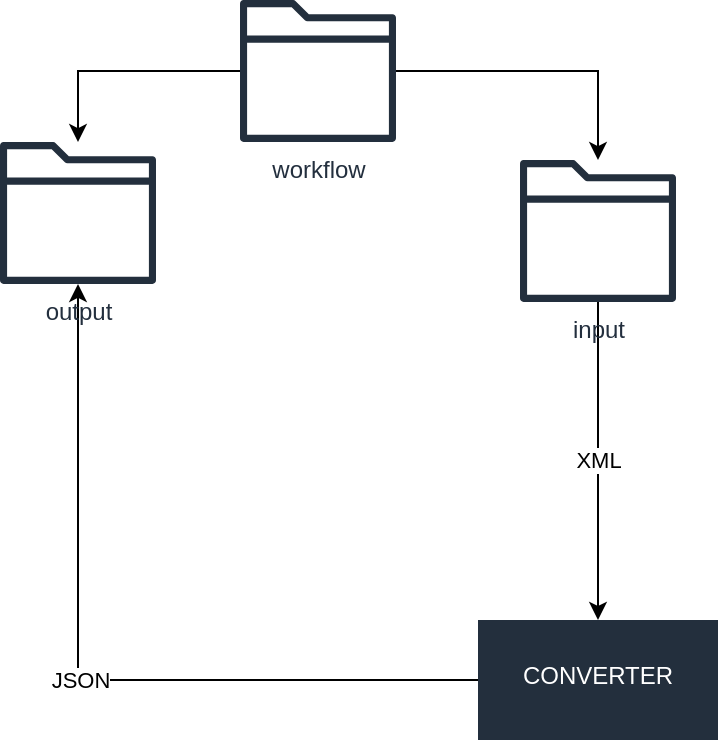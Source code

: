 <mxfile version="24.7.10">
  <diagram name="Pagina-1" id="z6SkzMqpjbRlbP51hDEj">
    <mxGraphModel dx="1426" dy="749" grid="1" gridSize="10" guides="1" tooltips="1" connect="1" arrows="1" fold="1" page="1" pageScale="1" pageWidth="827" pageHeight="1169" math="0" shadow="0">
      <root>
        <mxCell id="0" />
        <mxCell id="1" parent="0" />
        <mxCell id="U3wKA9Zm-R8L4c0VAkq1-6" value="XML" style="edgeStyle=orthogonalEdgeStyle;rounded=0;orthogonalLoop=1;jettySize=auto;html=1;" edge="1" parent="1" source="U3wKA9Zm-R8L4c0VAkq1-1" target="U3wKA9Zm-R8L4c0VAkq1-5">
          <mxGeometry relative="1" as="geometry" />
        </mxCell>
        <mxCell id="U3wKA9Zm-R8L4c0VAkq1-1" value="input" style="sketch=0;outlineConnect=0;fontColor=#232F3E;gradientColor=none;fillColor=#232F3D;strokeColor=none;dashed=0;verticalLabelPosition=bottom;verticalAlign=top;align=center;html=1;fontSize=12;fontStyle=0;aspect=fixed;pointerEvents=1;shape=mxgraph.aws4.folder;" vertex="1" parent="1">
          <mxGeometry x="460" y="230" width="78" height="71" as="geometry" />
        </mxCell>
        <mxCell id="U3wKA9Zm-R8L4c0VAkq1-13" value="JSON" style="edgeStyle=orthogonalEdgeStyle;rounded=0;orthogonalLoop=1;jettySize=auto;html=1;" edge="1" parent="1" source="U3wKA9Zm-R8L4c0VAkq1-5" target="U3wKA9Zm-R8L4c0VAkq1-10">
          <mxGeometry relative="1" as="geometry" />
        </mxCell>
        <mxCell id="U3wKA9Zm-R8L4c0VAkq1-5" value="&lt;div&gt;&lt;font color=&quot;#ffffff&quot;&gt;&lt;br&gt;&lt;/font&gt;&lt;/div&gt;&lt;font color=&quot;#ffffff&quot;&gt;&lt;div&gt;&lt;span style=&quot;background-color: initial;&quot;&gt;CONVERTER&lt;/span&gt;&lt;br&gt;&lt;/div&gt;&lt;/font&gt;&lt;div&gt;&lt;br&gt;&lt;/div&gt;" style="whiteSpace=wrap;html=1;verticalAlign=top;fillColor=#232F3D;strokeColor=none;fontColor=#232F3E;sketch=0;gradientColor=none;dashed=0;fontStyle=0;pointerEvents=1;align=center;" vertex="1" parent="1">
          <mxGeometry x="439" y="460" width="120" height="60" as="geometry" />
        </mxCell>
        <mxCell id="U3wKA9Zm-R8L4c0VAkq1-11" value="" style="edgeStyle=orthogonalEdgeStyle;rounded=0;orthogonalLoop=1;jettySize=auto;html=1;" edge="1" parent="1" source="U3wKA9Zm-R8L4c0VAkq1-8" target="U3wKA9Zm-R8L4c0VAkq1-10">
          <mxGeometry relative="1" as="geometry" />
        </mxCell>
        <mxCell id="U3wKA9Zm-R8L4c0VAkq1-12" value="" style="edgeStyle=orthogonalEdgeStyle;rounded=0;orthogonalLoop=1;jettySize=auto;html=1;" edge="1" parent="1" source="U3wKA9Zm-R8L4c0VAkq1-8" target="U3wKA9Zm-R8L4c0VAkq1-1">
          <mxGeometry relative="1" as="geometry" />
        </mxCell>
        <mxCell id="U3wKA9Zm-R8L4c0VAkq1-8" value="workflow&lt;div&gt;&lt;br&gt;&lt;/div&gt;" style="sketch=0;outlineConnect=0;fontColor=#232F3E;gradientColor=none;fillColor=#232F3D;strokeColor=none;dashed=0;verticalLabelPosition=bottom;verticalAlign=top;align=center;html=1;fontSize=12;fontStyle=0;aspect=fixed;pointerEvents=1;shape=mxgraph.aws4.folder;" vertex="1" parent="1">
          <mxGeometry x="320" y="150" width="78" height="71" as="geometry" />
        </mxCell>
        <mxCell id="U3wKA9Zm-R8L4c0VAkq1-10" value="output" style="sketch=0;outlineConnect=0;fontColor=#232F3E;gradientColor=none;fillColor=#232F3D;strokeColor=none;dashed=0;verticalLabelPosition=bottom;verticalAlign=top;align=center;html=1;fontSize=12;fontStyle=0;aspect=fixed;pointerEvents=1;shape=mxgraph.aws4.folder;" vertex="1" parent="1">
          <mxGeometry x="200" y="221" width="78" height="71" as="geometry" />
        </mxCell>
      </root>
    </mxGraphModel>
  </diagram>
</mxfile>
